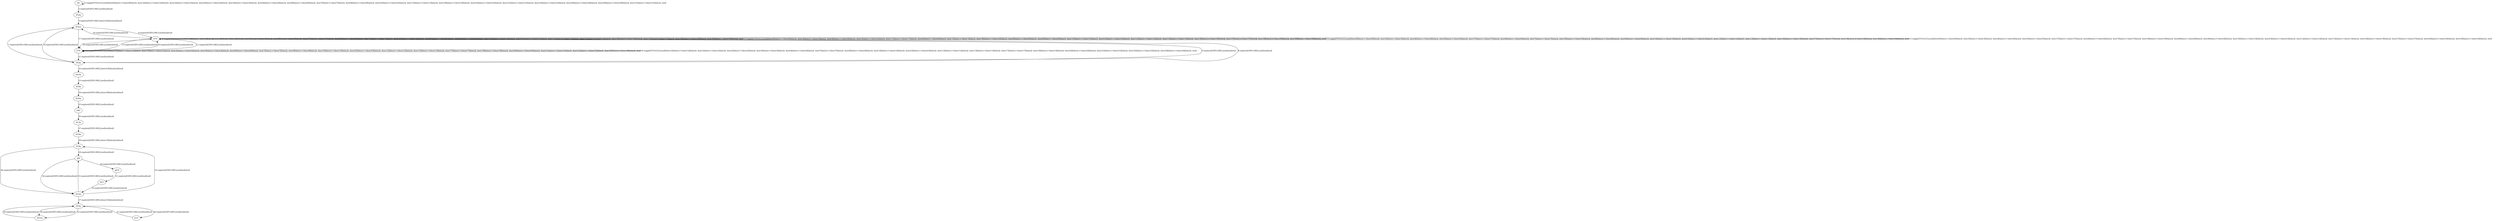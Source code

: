 # Total number of goals covered by this test: 6
# d19p --> gf4
# gf10 --> b43
# d29m --> b40
# gf4 --> d23m
# b43 --> d23m
# gf4 --> gf10

digraph g {
"b0" -> "b0" [label = "1-toggle[TOGGLE];/null/door0[false]:=!(door0[false]); door32[false]:=!(door32[false]); door1[false]:=!(door1[false]); door2[false]:=!(door2[false]); door3[false]:=!(door3[false]); door4[false]:=!(door4[false]); door6[false]:=!(door6[false]); door7[false]:=!(door7[false]); door9[false]:=!(door9[false]); door43[false]:=!(door43[false]); door13[false]:=!(door13[false]); door19[false]:=!(door19[false]); door52[false]:=!(door52[false]); door21[false]:=!(door21[false]); door23[false]:=!(door23[false]); door26[false]:=!(door26[false]); door29[false]:=!(door29[false]); door31[false]:=!(door31[false]); /null"];
"b0" -> "d52p" [label = "2-explore[EXPLORE];/null/null/null"];
"d52p" -> "d52m" [label = "3-explore[EXPLORE];/door52[false]/null/null"];
"d52m" -> "b79" [label = "4-explore[EXPLORE];/null/null/null"];
"b79" -> "d43p" [label = "5-explore[EXPLORE];/null/null/null"];
"d43p" -> "d52m" [label = "6-explore[EXPLORE];/null/null/null"];
"d52m" -> "d43p" [label = "7-explore[EXPLORE];/null/null/null"];
"d43p" -> "b79" [label = "8-explore[EXPLORE];/null/null/null"];
"b79" -> "b79" [label = "9-toggle[TOGGLE];/null/door0[false]:=!(door0[false]); door3[false]:=!(door3[false]); door4[false]:=!(door4[false]); door5[false]:=!(door5[false]); door37[false]:=!(door37[false]); door6[false]:=!(door6[false]); door7[false]:=!(door7[false]); door39[false]:=!(door39[false]); door8[false]:=!(door8[false]); door9[false]:=!(door9[false]); door10[false]:=!(door10[false]); door43[false]:=!(door43[false]); door12[false]:=!(door12[false]); door13[false]:=!(door13[false]); door18[false]:=!(door18[false]); door27[false]:=!(door27[false]); door29[false]:=!(door29[false]); door30[false]:=!(door30[false]); /null"];
"b79" -> "b79" [label = "10-toggle[TOGGLE];/null/door0[false]:=!(door0[false]); door3[false]:=!(door3[false]); door4[false]:=!(door4[false]); door5[false]:=!(door5[false]); door37[false]:=!(door37[false]); door6[false]:=!(door6[false]); door7[false]:=!(door7[false]); door39[false]:=!(door39[false]); door8[false]:=!(door8[false]); door9[false]:=!(door9[false]); door10[false]:=!(door10[false]); door43[false]:=!(door43[false]); door12[false]:=!(door12[false]); door13[false]:=!(door13[false]); door18[false]:=!(door18[false]); door27[false]:=!(door27[false]); door29[false]:=!(door29[false]); door30[false]:=!(door30[false]); /null"];
"b79" -> "b78" [label = "11-explore[EXPLORE];/null/null/null"];
"b78" -> "b78" [label = "12-toggle[TOGGLE];/null/door32[false]:=!(door32[false]); door1[false]:=!(door1[false]); door2[false]:=!(door2[false]); door3[false]:=!(door3[false]); door4[false]:=!(door4[false]); door7[false]:=!(door7[false]); door9[false]:=!(door9[false]); door10[false]:=!(door10[false]); door43[false]:=!(door43[false]); door12[false]:=!(door12[false]); door13[false]:=!(door13[false]); door17[false]:=!(door17[false]); door19[false]:=!(door19[false]); door20[false]:=!(door20[false]); door21[false]:=!(door21[false]); door25[false]:=!(door25[false]); door29[false]:=!(door29[false]); /null"];
"b78" -> "b79" [label = "13-explore[EXPLORE];/null/null/null"];
"b79" -> "b79" [label = "14-toggle[TOGGLE];/null/door0[false]:=!(door0[false]); door3[false]:=!(door3[false]); door4[false]:=!(door4[false]); door5[false]:=!(door5[false]); door37[false]:=!(door37[false]); door6[false]:=!(door6[false]); door7[false]:=!(door7[false]); door39[false]:=!(door39[false]); door8[false]:=!(door8[false]); door9[false]:=!(door9[false]); door10[false]:=!(door10[false]); door43[false]:=!(door43[false]); door12[false]:=!(door12[false]); door13[false]:=!(door13[false]); door18[false]:=!(door18[false]); door27[false]:=!(door27[false]); door29[false]:=!(door29[false]); door30[false]:=!(door30[false]); /null"];
"b79" -> "b79" [label = "15-toggle[TOGGLE];/null/door0[false]:=!(door0[false]); door3[false]:=!(door3[false]); door4[false]:=!(door4[false]); door5[false]:=!(door5[false]); door37[false]:=!(door37[false]); door6[false]:=!(door6[false]); door7[false]:=!(door7[false]); door39[false]:=!(door39[false]); door8[false]:=!(door8[false]); door9[false]:=!(door9[false]); door10[false]:=!(door10[false]); door43[false]:=!(door43[false]); door12[false]:=!(door12[false]); door13[false]:=!(door13[false]); door18[false]:=!(door18[false]); door27[false]:=!(door27[false]); door29[false]:=!(door29[false]); door30[false]:=!(door30[false]); /null"];
"b79" -> "d52m" [label = "16-explore[EXPLORE];/null/null/null"];
"d52m" -> "b78" [label = "17-explore[EXPLORE];/null/null/null"];
"b78" -> "b78" [label = "18-toggle[TOGGLE];/null/door32[false]:=!(door32[false]); door1[false]:=!(door1[false]); door2[false]:=!(door2[false]); door3[false]:=!(door3[false]); door4[false]:=!(door4[false]); door7[false]:=!(door7[false]); door9[false]:=!(door9[false]); door10[false]:=!(door10[false]); door43[false]:=!(door43[false]); door12[false]:=!(door12[false]); door13[false]:=!(door13[false]); door17[false]:=!(door17[false]); door19[false]:=!(door19[false]); door20[false]:=!(door20[false]); door21[false]:=!(door21[false]); door25[false]:=!(door25[false]); door29[false]:=!(door29[false]); /null"];
"b78" -> "b79" [label = "19-explore[EXPLORE];/null/null/null"];
"b79" -> "b78" [label = "20-explore[EXPLORE];/null/null/null"];
"b78" -> "d43p" [label = "21-explore[EXPLORE];/null/null/null"];
"d43p" -> "d43m" [label = "22-explore[EXPLORE];/door43[false]/null/null"];
"d43m" -> "d29p" [label = "23-explore[EXPLORE];/null/null/null"];
"d29p" -> "d29m" [label = "24-explore[EXPLORE];/door29[false]/null/null"];
"d29m" -> "b40" [label = "25-explore[EXPLORE];/null/null/null"];
"b40" -> "d13p" [label = "26-explore[EXPLORE];/null/null/null"];
"d13p" -> "d19m" [label = "27-explore[EXPLORE];/null/null/null"];
"d19m" -> "d19p" [label = "28-explore[EXPLORE];/door19[false]/null/null"];
"d19p" -> "gf4" [label = "29-explore[EXPLORE];/null/null/null"];
"gf4" -> "gf10" [label = "30-explore[EXPLORE];/null/null/null"];
"gf10" -> "b43" [label = "31-explore[EXPLORE];/null/null/null"];
"b43" -> "d23m" [label = "32-explore[EXPLORE];/null/null/null"];
"d23m" -> "gf4" [label = "33-explore[EXPLORE];/null/null/null"];
"gf4" -> "d23m" [label = "34-explore[EXPLORE];/null/null/null"];
"d23m" -> "d19p" [label = "35-explore[EXPLORE];/null/null/null"];
"d19p" -> "d23m" [label = "36-explore[EXPLORE];/null/null/null"];
"d23m" -> "d23p" [label = "37-explore[EXPLORE];/door23[false]/null/null"];
"d23p" -> "d25m" [label = "38-explore[EXPLORE];/null/null/null"];
"d25m" -> "d23p" [label = "39-explore[EXPLORE];/null/null/null"];
"d23p" -> "b10" [label = "40-explore[EXPLORE];/null/null/null"];
"b10" -> "d23p" [label = "41-explore[EXPLORE];/null/null/null"];
"d23p" -> "d25m" [label = "42-explore[EXPLORE];/null/null/null"];
}